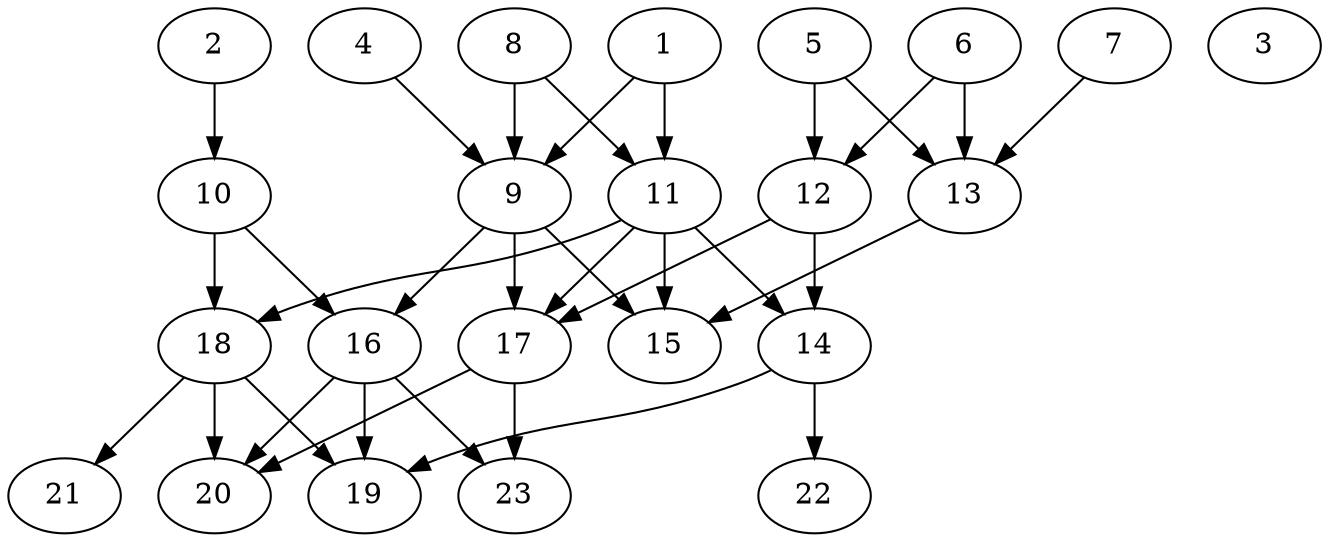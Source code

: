 // DAG (tier=2-normal, mode=data, n=23, ccr=0.404, fat=0.676, density=0.553, regular=0.577, jump=0.195, mindata=2097152, maxdata=16777216)
// DAG automatically generated by daggen at Sun Aug 24 16:33:34 2025
// /home/ermia/Project/Environments/daggen/bin/daggen --dot --ccr 0.404 --fat 0.676 --regular 0.577 --density 0.553 --jump 0.195 --mindata 2097152 --maxdata 16777216 -n 23 
digraph G {
  1 [size="169447050933722944", alpha="0.19", expect_size="84723525466861472"]
  1 -> 9 [size ="162108306096128"]
  1 -> 11 [size ="162108306096128"]
  2 [size="2203593529083442495488", alpha="0.19", expect_size="1101796764541721247744"]
  2 -> 10 [size ="1354703686336512"]
  3 [size="60858339122625616", alpha="0.12", expect_size="30429169561312808"]
  4 [size="1076320866511657893888", alpha="0.02", expect_size="538160433255828946944"]
  4 -> 9 [size ="840203514150912"]
  5 [size="2676211460560879616", alpha="0.18", expect_size="1338105730280439808"]
  5 -> 12 [size ="906265244991488"]
  5 -> 13 [size ="906265244991488"]
  6 [size="59661455960564568", alpha="0.08", expect_size="29830727980282284"]
  6 -> 12 [size ="975912166227968"]
  6 -> 13 [size ="975912166227968"]
  7 [size="73693601029624688", alpha="0.09", expect_size="36846800514812344"]
  7 -> 13 [size ="1556809286418432"]
  8 [size="3593523229364204863488", alpha="0.01", expect_size="1796761614682102431744"]
  8 -> 9 [size ="1876881951424512"]
  8 -> 11 [size ="1876881951424512"]
  9 [size="17616266230606331904", alpha="0.16", expect_size="8808133115303165952"]
  9 -> 15 [size ="54162565890048"]
  9 -> 16 [size ="54162565890048"]
  9 -> 17 [size ="54162565890048"]
  10 [size="161671983589752832000", alpha="0.18", expect_size="80835991794876416000"]
  10 -> 16 [size ="237417739059200"]
  10 -> 18 [size ="237417739059200"]
  11 [size="1224969893285202432", alpha="0.01", expect_size="612484946642601216"]
  11 -> 14 [size ="736650988617728"]
  11 -> 15 [size ="736650988617728"]
  11 -> 17 [size ="736650988617728"]
  11 -> 18 [size ="736650988617728"]
  12 [size="846753596156519424", alpha="0.18", expect_size="423376798078259712"]
  12 -> 14 [size ="348229984059392"]
  12 -> 17 [size ="348229984059392"]
  13 [size="3039451297928337920", alpha="0.08", expect_size="1519725648964168960"]
  13 -> 15 [size ="1539487481987072"]
  14 [size="1047226948853549760512", alpha="0.07", expect_size="523613474426774880256"]
  14 -> 19 [size ="824993499840512"]
  14 -> 22 [size ="824993499840512"]
  15 [size="2208432668587073024", alpha="0.15", expect_size="1104216334293536512"]
  16 [size="55319580739542974464", alpha="0.03", expect_size="27659790369771487232"]
  16 -> 19 [size ="116147332579328"]
  16 -> 20 [size ="116147332579328"]
  16 -> 23 [size ="116147332579328"]
  17 [size="1015600518623869184", alpha="0.12", expect_size="507800259311934592"]
  17 -> 20 [size ="417526395699200"]
  17 -> 23 [size ="417526395699200"]
  18 [size="38621534502222392", alpha="0.01", expect_size="19310767251111196"]
  18 -> 19 [size ="842892163678208"]
  18 -> 20 [size ="842892163678208"]
  18 -> 21 [size ="842892163678208"]
  19 [size="67202827095193048", alpha="0.10", expect_size="33601413547596524"]
  20 [size="2918654933215041552384", alpha="0.13", expect_size="1459327466607520776192"]
  21 [size="32570199025109728", alpha="0.09", expect_size="16285099512554864"]
  22 [size="284520547648492535808", alpha="0.03", expect_size="142260273824246267904"]
  23 [size="371623158983817152", alpha="0.06", expect_size="185811579491908576"]
}